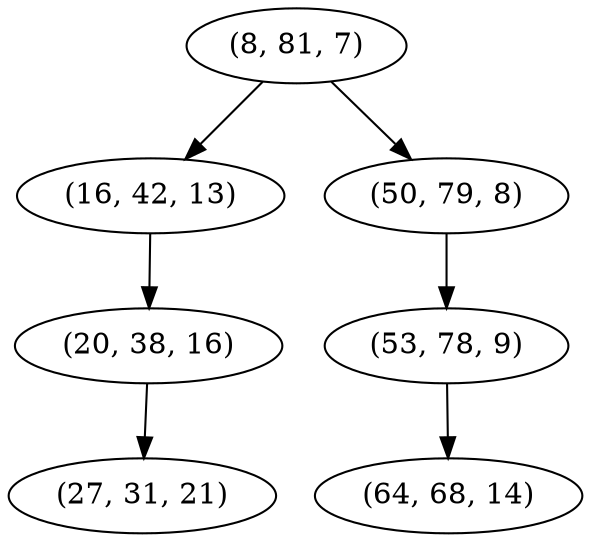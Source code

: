 digraph tree {
    "(8, 81, 7)";
    "(16, 42, 13)";
    "(20, 38, 16)";
    "(27, 31, 21)";
    "(50, 79, 8)";
    "(53, 78, 9)";
    "(64, 68, 14)";
    "(8, 81, 7)" -> "(16, 42, 13)";
    "(8, 81, 7)" -> "(50, 79, 8)";
    "(16, 42, 13)" -> "(20, 38, 16)";
    "(20, 38, 16)" -> "(27, 31, 21)";
    "(50, 79, 8)" -> "(53, 78, 9)";
    "(53, 78, 9)" -> "(64, 68, 14)";
}
